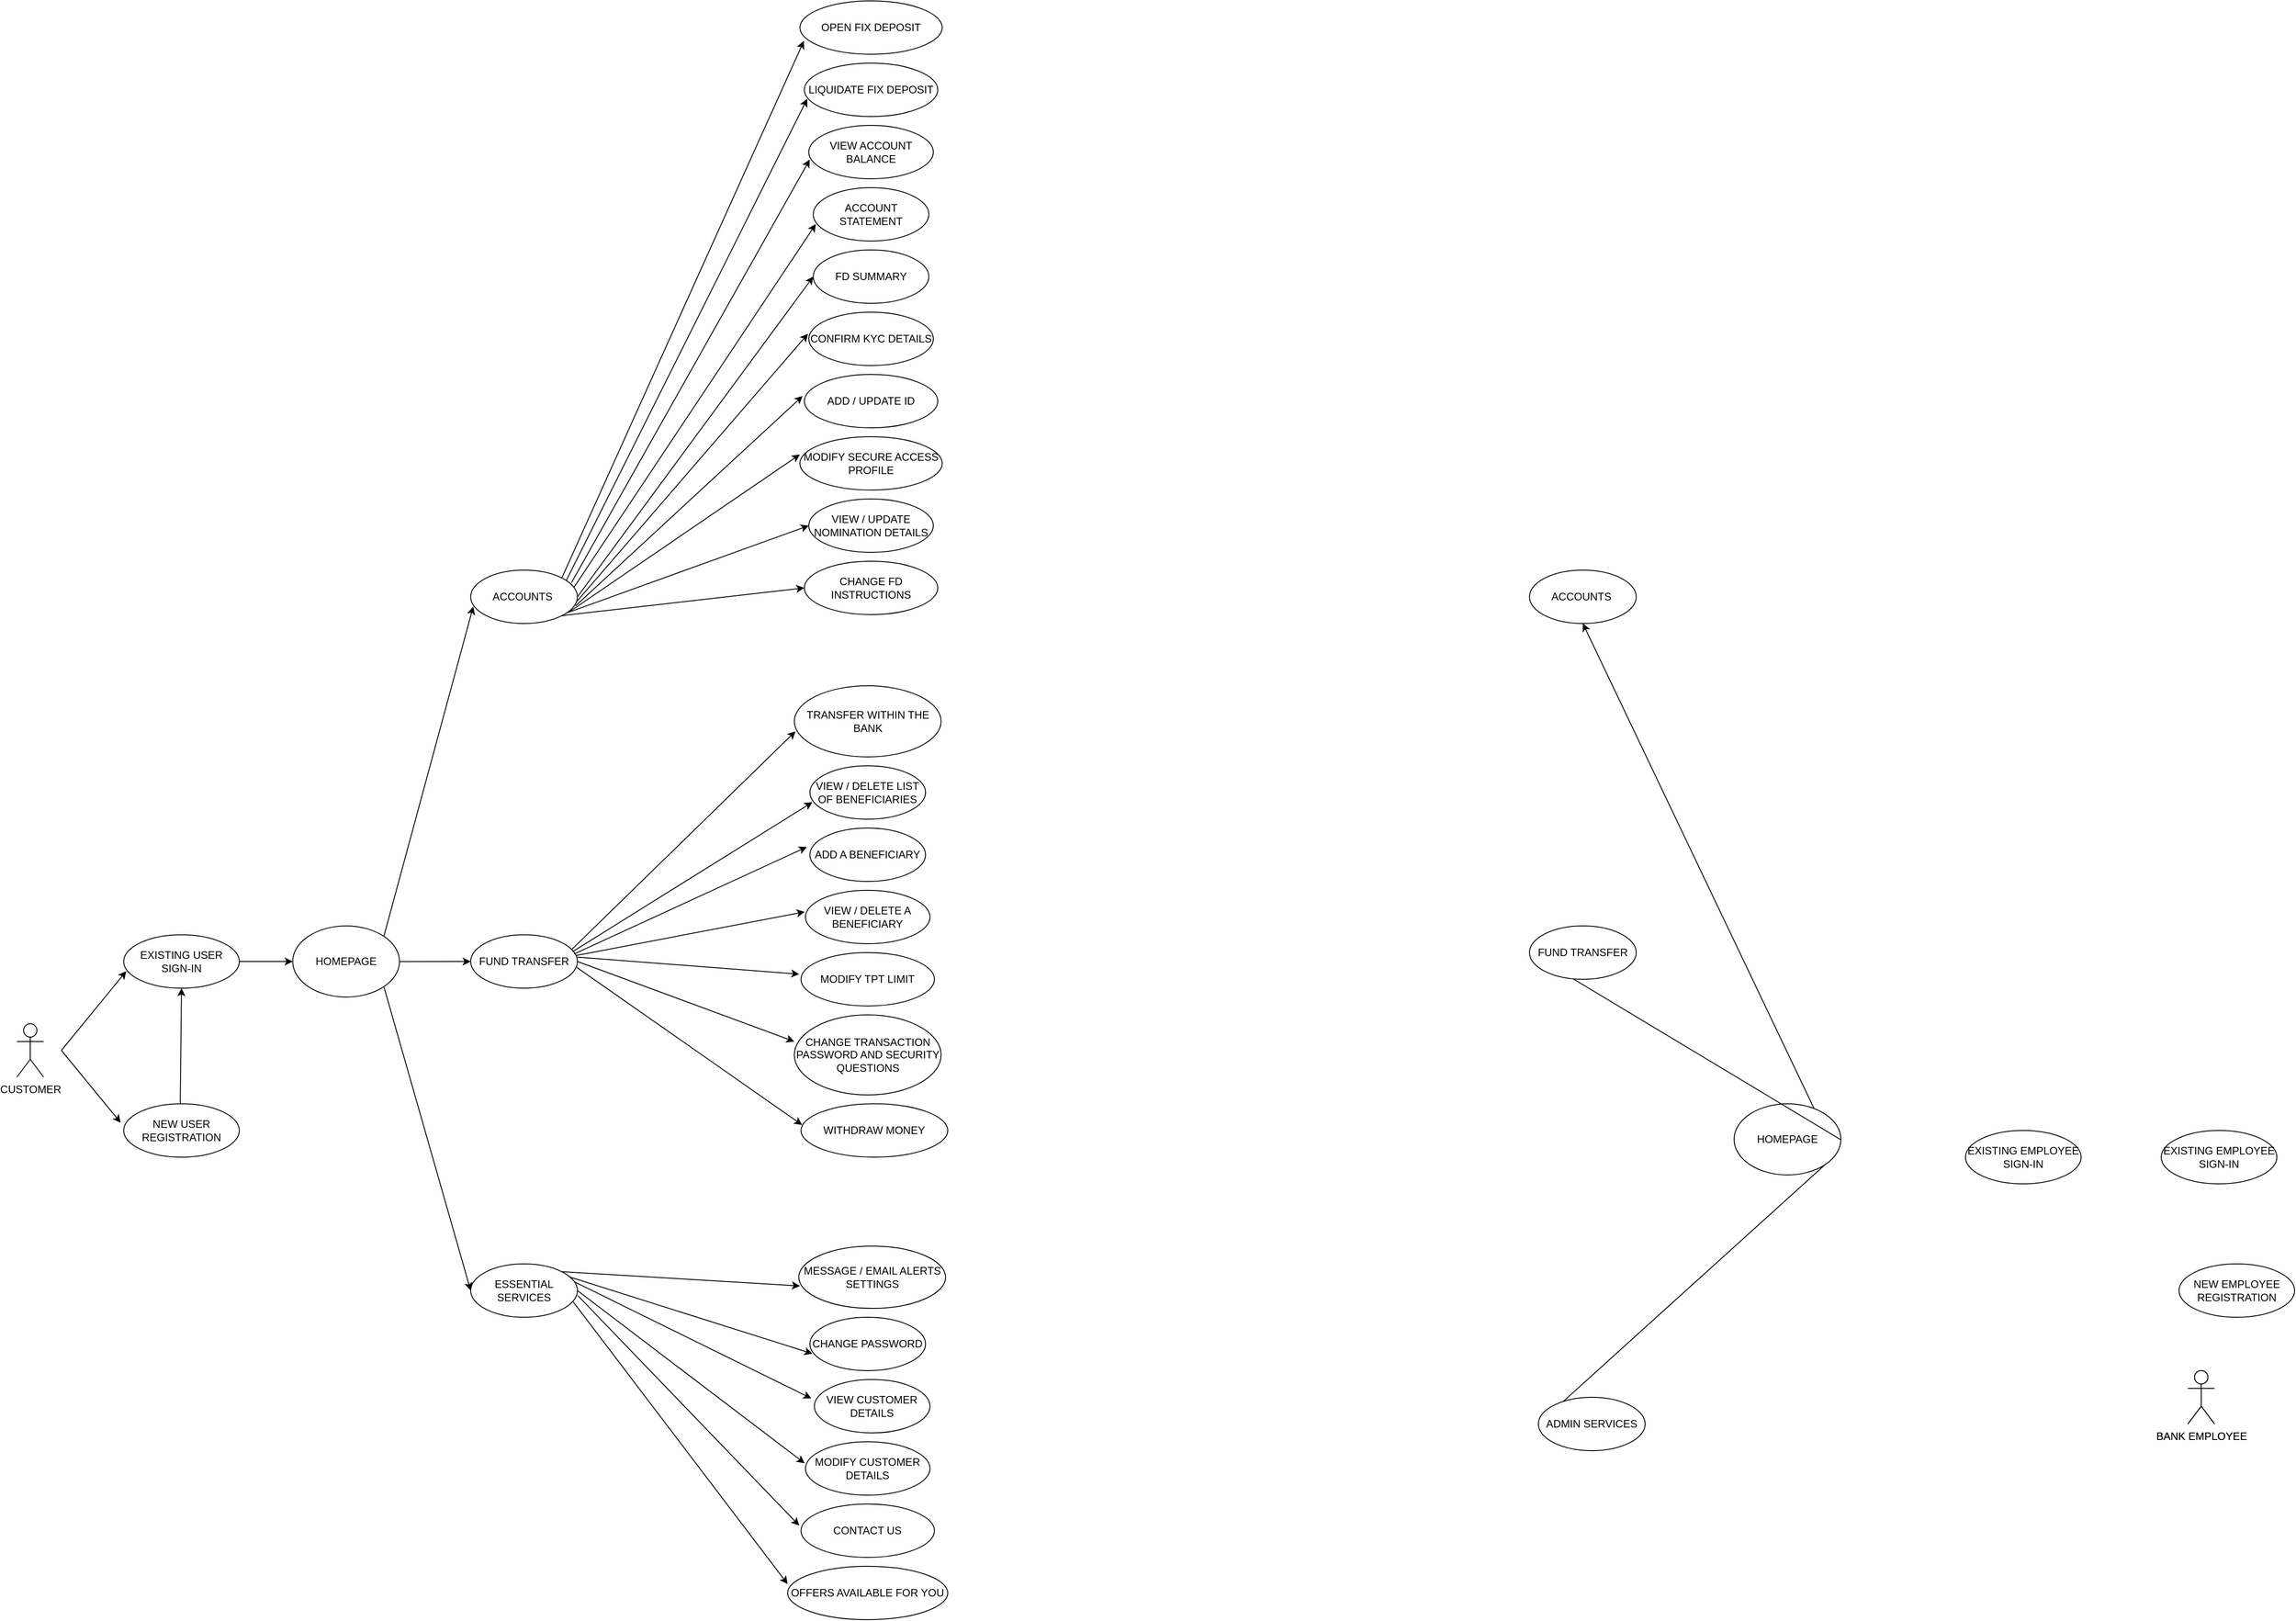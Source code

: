 <mxfile version="22.0.4" type="device">
  <diagram name="Page-1" id="q0aN9C3ZCvXhXREPQR7S">
    <mxGraphModel dx="2726" dy="2543" grid="1" gridSize="10" guides="1" tooltips="1" connect="1" arrows="1" fold="1" page="0" pageScale="1" pageWidth="827" pageHeight="1169" math="0" shadow="0">
      <root>
        <mxCell id="0" />
        <mxCell id="1" parent="0" />
        <mxCell id="X623mI5D7pwIxlIXd98o-2" value="CUSTOMER" style="shape=umlActor;verticalLabelPosition=bottom;verticalAlign=top;html=1;outlineConnect=0;" parent="1" vertex="1">
          <mxGeometry x="40" y="360" width="30" height="60" as="geometry" />
        </mxCell>
        <mxCell id="X623mI5D7pwIxlIXd98o-8" value="NEW USER REGISTRATION" style="ellipse;whiteSpace=wrap;html=1;" parent="1" vertex="1">
          <mxGeometry x="160" y="450" width="130" height="60" as="geometry" />
        </mxCell>
        <mxCell id="X623mI5D7pwIxlIXd98o-9" value="EXISTING USER SIGN-IN" style="ellipse;whiteSpace=wrap;html=1;" parent="1" vertex="1">
          <mxGeometry x="160" y="260" width="130" height="60" as="geometry" />
        </mxCell>
        <mxCell id="X623mI5D7pwIxlIXd98o-13" value="" style="endArrow=classic;html=1;rounded=0;entryX=-0.026;entryY=0.354;entryDx=0;entryDy=0;entryPerimeter=0;" parent="1" target="X623mI5D7pwIxlIXd98o-8" edge="1">
          <mxGeometry width="50" height="50" relative="1" as="geometry">
            <mxPoint x="90" y="390" as="sourcePoint" />
            <mxPoint x="510" y="340" as="targetPoint" />
          </mxGeometry>
        </mxCell>
        <mxCell id="X623mI5D7pwIxlIXd98o-26" value="" style="endArrow=classic;html=1;rounded=0;entryX=0.022;entryY=0.682;entryDx=0;entryDy=0;entryPerimeter=0;" parent="1" target="X623mI5D7pwIxlIXd98o-9" edge="1">
          <mxGeometry width="50" height="50" relative="1" as="geometry">
            <mxPoint x="90" y="390" as="sourcePoint" />
            <mxPoint x="610" y="320" as="targetPoint" />
          </mxGeometry>
        </mxCell>
        <mxCell id="X623mI5D7pwIxlIXd98o-43" value="" style="endArrow=classic;html=1;rounded=0;exitX=0.489;exitY=-0.01;exitDx=0;exitDy=0;entryX=0.5;entryY=1;entryDx=0;entryDy=0;exitPerimeter=0;" parent="1" source="X623mI5D7pwIxlIXd98o-8" target="X623mI5D7pwIxlIXd98o-9" edge="1">
          <mxGeometry width="50" height="50" relative="1" as="geometry">
            <mxPoint x="277.14" y="438.8" as="sourcePoint" />
            <mxPoint x="272.85" y="350.0" as="targetPoint" />
          </mxGeometry>
        </mxCell>
        <mxCell id="X623mI5D7pwIxlIXd98o-45" value="" style="endArrow=classic;html=1;rounded=0;exitX=1;exitY=0.5;exitDx=0;exitDy=0;entryX=0;entryY=0.5;entryDx=0;entryDy=0;" parent="1" source="X623mI5D7pwIxlIXd98o-9" target="X623mI5D7pwIxlIXd98o-46" edge="1">
          <mxGeometry width="50" height="50" relative="1" as="geometry">
            <mxPoint x="410" y="340" as="sourcePoint" />
            <mxPoint x="410" y="320" as="targetPoint" />
          </mxGeometry>
        </mxCell>
        <mxCell id="X623mI5D7pwIxlIXd98o-46" value="HOMEPAGE" style="ellipse;whiteSpace=wrap;html=1;" parent="1" vertex="1">
          <mxGeometry x="350" y="250" width="120" height="80" as="geometry" />
        </mxCell>
        <mxCell id="X623mI5D7pwIxlIXd98o-48" value="" style="endArrow=classic;html=1;rounded=0;entryX=0;entryY=0.5;entryDx=0;entryDy=0;exitX=1;exitY=1;exitDx=0;exitDy=0;" parent="1" source="X623mI5D7pwIxlIXd98o-46" target="X623mI5D7pwIxlIXd98o-53" edge="1">
          <mxGeometry width="50" height="50" relative="1" as="geometry">
            <mxPoint x="530" y="320" as="sourcePoint" />
            <mxPoint x="660" y="380" as="targetPoint" />
          </mxGeometry>
        </mxCell>
        <mxCell id="X623mI5D7pwIxlIXd98o-49" value="" style="endArrow=classic;html=1;rounded=0;exitX=0.996;exitY=0.502;exitDx=0;exitDy=0;exitPerimeter=0;entryX=0;entryY=0.5;entryDx=0;entryDy=0;" parent="1" source="X623mI5D7pwIxlIXd98o-46" target="X623mI5D7pwIxlIXd98o-54" edge="1">
          <mxGeometry width="50" height="50" relative="1" as="geometry">
            <mxPoint x="530" y="310" as="sourcePoint" />
            <mxPoint x="510" y="250" as="targetPoint" />
          </mxGeometry>
        </mxCell>
        <mxCell id="X623mI5D7pwIxlIXd98o-50" value="" style="endArrow=classic;html=1;rounded=0;entryX=0.024;entryY=0.683;entryDx=0;entryDy=0;entryPerimeter=0;exitX=1;exitY=0;exitDx=0;exitDy=0;" parent="1" source="X623mI5D7pwIxlIXd98o-46" target="X623mI5D7pwIxlIXd98o-51" edge="1">
          <mxGeometry width="50" height="50" relative="1" as="geometry">
            <mxPoint x="530" y="320" as="sourcePoint" />
            <mxPoint x="650" y="230" as="targetPoint" />
          </mxGeometry>
        </mxCell>
        <mxCell id="X623mI5D7pwIxlIXd98o-51" value="ACCOUNTS&amp;nbsp;" style="ellipse;whiteSpace=wrap;html=1;" parent="1" vertex="1">
          <mxGeometry x="550" y="-150" width="120" height="60" as="geometry" />
        </mxCell>
        <mxCell id="X623mI5D7pwIxlIXd98o-53" value="ESSENTIAL SERVICES" style="ellipse;whiteSpace=wrap;html=1;" parent="1" vertex="1">
          <mxGeometry x="550" y="630" width="120" height="60" as="geometry" />
        </mxCell>
        <mxCell id="X623mI5D7pwIxlIXd98o-54" value="FUND TRANSFER" style="ellipse;whiteSpace=wrap;html=1;" parent="1" vertex="1">
          <mxGeometry x="550" y="260" width="120" height="60" as="geometry" />
        </mxCell>
        <mxCell id="huo22DJVQxyHxbWJbVEM-2" value="VIEW ACCOUNT BALANCE" style="ellipse;whiteSpace=wrap;html=1;" parent="1" vertex="1">
          <mxGeometry x="930" y="-650" width="140" height="60" as="geometry" />
        </mxCell>
        <mxCell id="huo22DJVQxyHxbWJbVEM-3" value="CONFIRM KYC DETAILS" style="ellipse;whiteSpace=wrap;html=1;" parent="1" vertex="1">
          <mxGeometry x="930" y="-440" width="140" height="60" as="geometry" />
        </mxCell>
        <mxCell id="huo22DJVQxyHxbWJbVEM-4" value="FD SUMMARY" style="ellipse;whiteSpace=wrap;html=1;" parent="1" vertex="1">
          <mxGeometry x="935" y="-510" width="130" height="60" as="geometry" />
        </mxCell>
        <mxCell id="huo22DJVQxyHxbWJbVEM-5" value="ACCOUNT STATEMENT" style="ellipse;whiteSpace=wrap;html=1;" parent="1" vertex="1">
          <mxGeometry x="935" y="-580" width="130" height="60" as="geometry" />
        </mxCell>
        <mxCell id="huo22DJVQxyHxbWJbVEM-6" value="" style="endArrow=classic;html=1;rounded=0;entryX=0.028;entryY=0.751;entryDx=0;entryDy=0;entryPerimeter=0;exitX=1;exitY=0;exitDx=0;exitDy=0;" parent="1" source="X623mI5D7pwIxlIXd98o-51" target="huo22DJVQxyHxbWJbVEM-11" edge="1">
          <mxGeometry width="50" height="50" relative="1" as="geometry">
            <mxPoint x="930" y="-90" as="sourcePoint" />
            <mxPoint x="1290" y="-50" as="targetPoint" />
          </mxGeometry>
        </mxCell>
        <mxCell id="huo22DJVQxyHxbWJbVEM-7" value="" style="endArrow=classic;html=1;rounded=0;entryX=0.022;entryY=0.668;entryDx=0;entryDy=0;entryPerimeter=0;exitX=0.896;exitY=0.193;exitDx=0;exitDy=0;exitPerimeter=0;" parent="1" source="X623mI5D7pwIxlIXd98o-51" target="huo22DJVQxyHxbWJbVEM-12" edge="1">
          <mxGeometry width="50" height="50" relative="1" as="geometry">
            <mxPoint x="770" y="50" as="sourcePoint" />
            <mxPoint x="1070" y="-110" as="targetPoint" />
          </mxGeometry>
        </mxCell>
        <mxCell id="huo22DJVQxyHxbWJbVEM-8" value="" style="endArrow=classic;html=1;rounded=0;entryX=0;entryY=0.5;entryDx=0;entryDy=0;exitX=1;exitY=0.5;exitDx=0;exitDy=0;" parent="1" target="huo22DJVQxyHxbWJbVEM-4" edge="1" source="X623mI5D7pwIxlIXd98o-51">
          <mxGeometry width="50" height="50" relative="1" as="geometry">
            <mxPoint x="760" y="70" as="sourcePoint" />
            <mxPoint x="1280" y="-150" as="targetPoint" />
          </mxGeometry>
        </mxCell>
        <mxCell id="huo22DJVQxyHxbWJbVEM-9" value="" style="endArrow=classic;html=1;rounded=0;entryX=-0.006;entryY=0.404;entryDx=0;entryDy=0;entryPerimeter=0;exitX=0.995;exitY=0.585;exitDx=0;exitDy=0;exitPerimeter=0;" parent="1" source="X623mI5D7pwIxlIXd98o-51" target="huo22DJVQxyHxbWJbVEM-3" edge="1">
          <mxGeometry width="50" height="50" relative="1" as="geometry">
            <mxPoint x="930" y="-90" as="sourcePoint" />
            <mxPoint x="1280" y="-150" as="targetPoint" />
          </mxGeometry>
        </mxCell>
        <mxCell id="huo22DJVQxyHxbWJbVEM-10" value="VIEW / UPDATE NOMINATION DETAILS" style="ellipse;whiteSpace=wrap;html=1;" parent="1" vertex="1">
          <mxGeometry x="930" y="-230" width="140" height="60" as="geometry" />
        </mxCell>
        <mxCell id="huo22DJVQxyHxbWJbVEM-11" value="OPEN FIX DEPOSIT" style="ellipse;whiteSpace=wrap;html=1;" parent="1" vertex="1">
          <mxGeometry x="920" y="-790" width="160" height="60" as="geometry" />
        </mxCell>
        <mxCell id="huo22DJVQxyHxbWJbVEM-12" value="LIQUIDATE FIX DEPOSIT" style="ellipse;whiteSpace=wrap;html=1;" parent="1" vertex="1">
          <mxGeometry x="925" y="-720" width="150" height="60" as="geometry" />
        </mxCell>
        <mxCell id="huo22DJVQxyHxbWJbVEM-13" value="MODIFY SECURE ACCESS PROFILE" style="ellipse;whiteSpace=wrap;html=1;" parent="1" vertex="1">
          <mxGeometry x="920" y="-300" width="160" height="60" as="geometry" />
        </mxCell>
        <mxCell id="huo22DJVQxyHxbWJbVEM-14" value="ADD / UPDATE ID" style="ellipse;whiteSpace=wrap;html=1;" parent="1" vertex="1">
          <mxGeometry x="925" y="-370" width="150" height="60" as="geometry" />
        </mxCell>
        <mxCell id="huo22DJVQxyHxbWJbVEM-15" value="CHANGE FD INSTRUCTIONS" style="ellipse;whiteSpace=wrap;html=1;" parent="1" vertex="1">
          <mxGeometry x="925" y="-160" width="150" height="60" as="geometry" />
        </mxCell>
        <mxCell id="huo22DJVQxyHxbWJbVEM-16" value="" style="endArrow=classic;html=1;rounded=0;entryX=0.008;entryY=0.64;entryDx=0;entryDy=0;entryPerimeter=0;exitX=0.945;exitY=0.232;exitDx=0;exitDy=0;exitPerimeter=0;" parent="1" source="X623mI5D7pwIxlIXd98o-51" target="huo22DJVQxyHxbWJbVEM-2" edge="1">
          <mxGeometry width="50" height="50" relative="1" as="geometry">
            <mxPoint x="760" y="60" as="sourcePoint" />
            <mxPoint x="1370" y="-180" as="targetPoint" />
          </mxGeometry>
        </mxCell>
        <mxCell id="huo22DJVQxyHxbWJbVEM-17" value="" style="endArrow=classic;html=1;rounded=0;entryX=0.022;entryY=0.682;entryDx=0;entryDy=0;entryPerimeter=0;exitX=0.965;exitY=0.33;exitDx=0;exitDy=0;exitPerimeter=0;" parent="1" source="X623mI5D7pwIxlIXd98o-51" target="huo22DJVQxyHxbWJbVEM-5" edge="1">
          <mxGeometry width="50" height="50" relative="1" as="geometry">
            <mxPoint x="760" y="60" as="sourcePoint" />
            <mxPoint x="1380" y="-170" as="targetPoint" />
          </mxGeometry>
        </mxCell>
        <mxCell id="huo22DJVQxyHxbWJbVEM-18" value="" style="endArrow=classic;html=1;rounded=0;entryX=-0.013;entryY=0.404;entryDx=0;entryDy=0;entryPerimeter=0;exitX=0.983;exitY=0.668;exitDx=0;exitDy=0;exitPerimeter=0;" parent="1" source="X623mI5D7pwIxlIXd98o-51" target="huo22DJVQxyHxbWJbVEM-14" edge="1">
          <mxGeometry width="50" height="50" relative="1" as="geometry">
            <mxPoint x="930" y="-90" as="sourcePoint" />
            <mxPoint x="1390" y="-160" as="targetPoint" />
          </mxGeometry>
        </mxCell>
        <mxCell id="huo22DJVQxyHxbWJbVEM-19" value="" style="endArrow=classic;html=1;rounded=0;entryX=0;entryY=0.333;entryDx=0;entryDy=0;entryPerimeter=0;exitX=0.929;exitY=0.775;exitDx=0;exitDy=0;exitPerimeter=0;" parent="1" source="X623mI5D7pwIxlIXd98o-51" target="huo22DJVQxyHxbWJbVEM-13" edge="1">
          <mxGeometry width="50" height="50" relative="1" as="geometry">
            <mxPoint x="930" y="-90" as="sourcePoint" />
            <mxPoint x="1240" y="130" as="targetPoint" />
          </mxGeometry>
        </mxCell>
        <mxCell id="huo22DJVQxyHxbWJbVEM-20" value="" style="endArrow=classic;html=1;rounded=0;entryX=0;entryY=0.5;entryDx=0;entryDy=0;exitX=0.905;exitY=0.799;exitDx=0;exitDy=0;exitPerimeter=0;" parent="1" source="X623mI5D7pwIxlIXd98o-51" target="huo22DJVQxyHxbWJbVEM-10" edge="1">
          <mxGeometry width="50" height="50" relative="1" as="geometry">
            <mxPoint x="930" y="-90" as="sourcePoint" />
            <mxPoint x="1380" y="130" as="targetPoint" />
          </mxGeometry>
        </mxCell>
        <mxCell id="huo22DJVQxyHxbWJbVEM-22" value="" style="endArrow=classic;html=1;rounded=0;entryX=0;entryY=0.5;entryDx=0;entryDy=0;exitX=1;exitY=1;exitDx=0;exitDy=0;" parent="1" source="X623mI5D7pwIxlIXd98o-51" target="huo22DJVQxyHxbWJbVEM-15" edge="1">
          <mxGeometry width="50" height="50" relative="1" as="geometry">
            <mxPoint x="930" y="-90" as="sourcePoint" />
            <mxPoint x="1380" y="190" as="targetPoint" />
          </mxGeometry>
        </mxCell>
        <mxCell id="nYgkPJzoESxwYxAbSFau-1" value="MESSAGE / EMAIL ALERTS SETTINGS" style="ellipse;whiteSpace=wrap;html=1;" vertex="1" parent="1">
          <mxGeometry x="918.75" y="610" width="165" height="70" as="geometry" />
        </mxCell>
        <mxCell id="nYgkPJzoESxwYxAbSFau-2" value="MODIFY CUSTOMER DETAILS" style="ellipse;whiteSpace=wrap;html=1;" vertex="1" parent="1">
          <mxGeometry x="926.25" y="830" width="140" height="60" as="geometry" />
        </mxCell>
        <mxCell id="nYgkPJzoESxwYxAbSFau-3" value="VIEW CUSTOMER DETAILS" style="ellipse;whiteSpace=wrap;html=1;" vertex="1" parent="1">
          <mxGeometry x="936.25" y="760" width="130" height="60" as="geometry" />
        </mxCell>
        <mxCell id="nYgkPJzoESxwYxAbSFau-4" value="CHANGE PASSWORD" style="ellipse;whiteSpace=wrap;html=1;" vertex="1" parent="1">
          <mxGeometry x="931.25" y="690" width="130" height="60" as="geometry" />
        </mxCell>
        <mxCell id="nYgkPJzoESxwYxAbSFau-5" value="" style="endArrow=classic;html=1;rounded=0;entryX=-0.026;entryY=0.354;entryDx=0;entryDy=0;entryPerimeter=0;exitX=0.972;exitY=0.337;exitDx=0;exitDy=0;exitPerimeter=0;" edge="1" parent="1" target="nYgkPJzoESxwYxAbSFau-3" source="X623mI5D7pwIxlIXd98o-53">
          <mxGeometry width="50" height="50" relative="1" as="geometry">
            <mxPoint x="670" y="660" as="sourcePoint" />
            <mxPoint x="1020" y="600" as="targetPoint" />
          </mxGeometry>
        </mxCell>
        <mxCell id="nYgkPJzoESxwYxAbSFau-6" value="" style="endArrow=classic;html=1;rounded=0;entryX=-0.006;entryY=0.404;entryDx=0;entryDy=0;entryPerimeter=0;exitX=1;exitY=0.5;exitDx=0;exitDy=0;" edge="1" parent="1" target="nYgkPJzoESxwYxAbSFau-2" source="X623mI5D7pwIxlIXd98o-53">
          <mxGeometry width="50" height="50" relative="1" as="geometry">
            <mxPoint x="710" y="660" as="sourcePoint" />
            <mxPoint x="1020" y="600" as="targetPoint" />
          </mxGeometry>
        </mxCell>
        <mxCell id="nYgkPJzoESxwYxAbSFau-7" value="OFFERS AVAILABLE FOR YOU" style="ellipse;whiteSpace=wrap;html=1;" vertex="1" parent="1">
          <mxGeometry x="906.25" y="970" width="180" height="60" as="geometry" />
        </mxCell>
        <mxCell id="nYgkPJzoESxwYxAbSFau-8" value="CONTACT US" style="ellipse;whiteSpace=wrap;html=1;" vertex="1" parent="1">
          <mxGeometry x="921.25" y="900" width="150" height="60" as="geometry" />
        </mxCell>
        <mxCell id="nYgkPJzoESxwYxAbSFau-9" value="" style="endArrow=classic;html=1;rounded=0;entryX=0.008;entryY=0.64;entryDx=0;entryDy=0;entryPerimeter=0;exitX=1;exitY=0;exitDx=0;exitDy=0;" edge="1" parent="1" target="nYgkPJzoESxwYxAbSFau-1" source="X623mI5D7pwIxlIXd98o-53">
          <mxGeometry width="50" height="50" relative="1" as="geometry">
            <mxPoint x="670" y="660" as="sourcePoint" />
            <mxPoint x="1110" y="570" as="targetPoint" />
          </mxGeometry>
        </mxCell>
        <mxCell id="nYgkPJzoESxwYxAbSFau-10" value="" style="endArrow=classic;html=1;rounded=0;entryX=0.022;entryY=0.682;entryDx=0;entryDy=0;entryPerimeter=0;exitX=0.918;exitY=0.24;exitDx=0;exitDy=0;exitPerimeter=0;" edge="1" parent="1" target="nYgkPJzoESxwYxAbSFau-4" source="X623mI5D7pwIxlIXd98o-53">
          <mxGeometry width="50" height="50" relative="1" as="geometry">
            <mxPoint x="670" y="660" as="sourcePoint" />
            <mxPoint x="1120" y="580" as="targetPoint" />
          </mxGeometry>
        </mxCell>
        <mxCell id="nYgkPJzoESxwYxAbSFau-11" value="" style="endArrow=classic;html=1;rounded=0;entryX=-0.013;entryY=0.404;entryDx=0;entryDy=0;entryPerimeter=0;exitX=1.004;exitY=0.595;exitDx=0;exitDy=0;exitPerimeter=0;" edge="1" parent="1" target="nYgkPJzoESxwYxAbSFau-8" source="X623mI5D7pwIxlIXd98o-53">
          <mxGeometry width="50" height="50" relative="1" as="geometry">
            <mxPoint x="670" y="660" as="sourcePoint" />
            <mxPoint x="1130" y="590" as="targetPoint" />
          </mxGeometry>
        </mxCell>
        <mxCell id="nYgkPJzoESxwYxAbSFau-12" value="" style="endArrow=classic;html=1;rounded=0;entryX=0;entryY=0.333;entryDx=0;entryDy=0;entryPerimeter=0;exitX=0.961;exitY=0.713;exitDx=0;exitDy=0;exitPerimeter=0;" edge="1" parent="1" target="nYgkPJzoESxwYxAbSFau-7" source="X623mI5D7pwIxlIXd98o-53">
          <mxGeometry width="50" height="50" relative="1" as="geometry">
            <mxPoint x="670" y="660" as="sourcePoint" />
            <mxPoint x="980" y="880" as="targetPoint" />
          </mxGeometry>
        </mxCell>
        <mxCell id="nYgkPJzoESxwYxAbSFau-27" value="TRANSFER WITHIN THE BANK" style="ellipse;whiteSpace=wrap;html=1;" vertex="1" parent="1">
          <mxGeometry x="913.75" y="-20" width="165" height="80" as="geometry" />
        </mxCell>
        <mxCell id="nYgkPJzoESxwYxAbSFau-28" value="VIEW / DELETE A BENEFICIARY" style="ellipse;whiteSpace=wrap;html=1;" vertex="1" parent="1">
          <mxGeometry x="926.25" y="210" width="140" height="60" as="geometry" />
        </mxCell>
        <mxCell id="nYgkPJzoESxwYxAbSFau-29" value="ADD A BENEFICIARY" style="ellipse;whiteSpace=wrap;html=1;" vertex="1" parent="1">
          <mxGeometry x="931.25" y="140" width="130" height="60" as="geometry" />
        </mxCell>
        <mxCell id="nYgkPJzoESxwYxAbSFau-30" value="VIEW / DELETE LIST OF BENEFICIARIES" style="ellipse;whiteSpace=wrap;html=1;" vertex="1" parent="1">
          <mxGeometry x="931.25" y="70" width="130" height="60" as="geometry" />
        </mxCell>
        <mxCell id="nYgkPJzoESxwYxAbSFau-31" value="" style="endArrow=classic;html=1;rounded=0;entryX=-0.026;entryY=0.354;entryDx=0;entryDy=0;entryPerimeter=0;exitX=0.969;exitY=0.359;exitDx=0;exitDy=0;exitPerimeter=0;" edge="1" parent="1" target="nYgkPJzoESxwYxAbSFau-29" source="X623mI5D7pwIxlIXd98o-54">
          <mxGeometry width="50" height="50" relative="1" as="geometry">
            <mxPoint x="670" y="280" as="sourcePoint" />
            <mxPoint x="1020" y="220" as="targetPoint" />
          </mxGeometry>
        </mxCell>
        <mxCell id="nYgkPJzoESxwYxAbSFau-32" value="" style="endArrow=classic;html=1;rounded=0;entryX=-0.006;entryY=0.404;entryDx=0;entryDy=0;entryPerimeter=0;exitX=0.984;exitY=0.389;exitDx=0;exitDy=0;exitPerimeter=0;" edge="1" parent="1" target="nYgkPJzoESxwYxAbSFau-28" source="X623mI5D7pwIxlIXd98o-54">
          <mxGeometry width="50" height="50" relative="1" as="geometry">
            <mxPoint x="670" y="280" as="sourcePoint" />
            <mxPoint x="1020" y="220" as="targetPoint" />
          </mxGeometry>
        </mxCell>
        <mxCell id="nYgkPJzoESxwYxAbSFau-33" value="CHANGE TRANSACTION PASSWORD AND SECURITY QUESTIONS" style="ellipse;whiteSpace=wrap;html=1;" vertex="1" parent="1">
          <mxGeometry x="913.75" y="350" width="165" height="90" as="geometry" />
        </mxCell>
        <mxCell id="nYgkPJzoESxwYxAbSFau-34" value="MODIFY TPT LIMIT" style="ellipse;whiteSpace=wrap;html=1;" vertex="1" parent="1">
          <mxGeometry x="921.25" y="280" width="150" height="60" as="geometry" />
        </mxCell>
        <mxCell id="nYgkPJzoESxwYxAbSFau-35" value="" style="endArrow=classic;html=1;rounded=0;entryX=0.008;entryY=0.64;entryDx=0;entryDy=0;entryPerimeter=0;exitX=0.947;exitY=0.274;exitDx=0;exitDy=0;exitPerimeter=0;" edge="1" parent="1" target="nYgkPJzoESxwYxAbSFau-27" source="X623mI5D7pwIxlIXd98o-54">
          <mxGeometry width="50" height="50" relative="1" as="geometry">
            <mxPoint x="670" y="280" as="sourcePoint" />
            <mxPoint x="1110" y="190" as="targetPoint" />
          </mxGeometry>
        </mxCell>
        <mxCell id="nYgkPJzoESxwYxAbSFau-36" value="" style="endArrow=classic;html=1;rounded=0;entryX=0.022;entryY=0.682;entryDx=0;entryDy=0;entryPerimeter=0;exitX=0.954;exitY=0.317;exitDx=0;exitDy=0;exitPerimeter=0;" edge="1" parent="1" target="nYgkPJzoESxwYxAbSFau-30" source="X623mI5D7pwIxlIXd98o-54">
          <mxGeometry width="50" height="50" relative="1" as="geometry">
            <mxPoint x="670" y="280" as="sourcePoint" />
            <mxPoint x="1120" y="200" as="targetPoint" />
          </mxGeometry>
        </mxCell>
        <mxCell id="nYgkPJzoESxwYxAbSFau-37" value="" style="endArrow=classic;html=1;rounded=0;entryX=-0.013;entryY=0.404;entryDx=0;entryDy=0;entryPerimeter=0;exitX=0.999;exitY=0.419;exitDx=0;exitDy=0;exitPerimeter=0;" edge="1" parent="1" target="nYgkPJzoESxwYxAbSFau-34" source="X623mI5D7pwIxlIXd98o-54">
          <mxGeometry width="50" height="50" relative="1" as="geometry">
            <mxPoint x="670" y="280" as="sourcePoint" />
            <mxPoint x="1130" y="210" as="targetPoint" />
          </mxGeometry>
        </mxCell>
        <mxCell id="nYgkPJzoESxwYxAbSFau-38" value="" style="endArrow=classic;html=1;rounded=0;entryX=0;entryY=0.333;entryDx=0;entryDy=0;entryPerimeter=0;exitX=1;exitY=0.5;exitDx=0;exitDy=0;" edge="1" parent="1" target="nYgkPJzoESxwYxAbSFau-33" source="X623mI5D7pwIxlIXd98o-54">
          <mxGeometry width="50" height="50" relative="1" as="geometry">
            <mxPoint x="670" y="280" as="sourcePoint" />
            <mxPoint x="980" y="500" as="targetPoint" />
          </mxGeometry>
        </mxCell>
        <mxCell id="nYgkPJzoESxwYxAbSFau-39" value="WITHDRAW MONEY" style="ellipse;whiteSpace=wrap;html=1;" vertex="1" parent="1">
          <mxGeometry x="921.25" y="450" width="165" height="60" as="geometry" />
        </mxCell>
        <mxCell id="nYgkPJzoESxwYxAbSFau-40" value="" style="endArrow=classic;html=1;rounded=0;entryX=0.008;entryY=0.397;entryDx=0;entryDy=0;entryPerimeter=0;exitX=0.994;exitY=0.611;exitDx=0;exitDy=0;exitPerimeter=0;" edge="1" parent="1" target="nYgkPJzoESxwYxAbSFau-39" source="X623mI5D7pwIxlIXd98o-54">
          <mxGeometry width="50" height="50" relative="1" as="geometry">
            <mxPoint x="680" y="290" as="sourcePoint" />
            <mxPoint x="1110" y="505" as="targetPoint" />
          </mxGeometry>
        </mxCell>
        <mxCell id="nYgkPJzoESxwYxAbSFau-46" value="BANK EMPLOYEE" style="shape=umlActor;verticalLabelPosition=bottom;verticalAlign=top;html=1;outlineConnect=0;" vertex="1" parent="1">
          <mxGeometry x="2480" y="750" width="30" height="60" as="geometry" />
        </mxCell>
        <mxCell id="nYgkPJzoESxwYxAbSFau-48" value="EXISTING EMPLOYEE SIGN-IN" style="ellipse;whiteSpace=wrap;html=1;" vertex="1" parent="1">
          <mxGeometry x="2450" y="480" width="130" height="60" as="geometry" />
        </mxCell>
        <mxCell id="nYgkPJzoESxwYxAbSFau-57" value="" style="endArrow=classic;html=1;rounded=0;exitX=1;exitY=0;exitDx=0;exitDy=0;entryX=0.5;entryY=1;entryDx=0;entryDy=0;" edge="1" parent="1" target="nYgkPJzoESxwYxAbSFau-73">
          <mxGeometry width="50" height="50" relative="1" as="geometry">
            <mxPoint x="2072.426" y="481.716" as="sourcePoint" />
            <mxPoint x="2213" y="411" as="targetPoint" />
          </mxGeometry>
        </mxCell>
        <mxCell id="nYgkPJzoESxwYxAbSFau-61" value="BANK EMPLOYEE" style="shape=umlActor;verticalLabelPosition=bottom;verticalAlign=top;html=1;outlineConnect=0;" vertex="1" parent="1">
          <mxGeometry x="2480" y="750" width="30" height="60" as="geometry" />
        </mxCell>
        <mxCell id="nYgkPJzoESxwYxAbSFau-62" value="NEW EMPLOYEE REGISTRATION" style="ellipse;whiteSpace=wrap;html=1;" vertex="1" parent="1">
          <mxGeometry x="2470" y="630" width="130" height="60" as="geometry" />
        </mxCell>
        <mxCell id="nYgkPJzoESxwYxAbSFau-63" value="EXISTING EMPLOYEE SIGN-IN" style="ellipse;whiteSpace=wrap;html=1;" vertex="1" parent="1">
          <mxGeometry x="2230" y="480" width="130" height="60" as="geometry" />
        </mxCell>
        <mxCell id="nYgkPJzoESxwYxAbSFau-69" value="HOMEPAGE" style="ellipse;whiteSpace=wrap;html=1;" vertex="1" parent="1">
          <mxGeometry x="1970" y="450" width="120" height="80" as="geometry" />
        </mxCell>
        <mxCell id="nYgkPJzoESxwYxAbSFau-70" value="" style="endArrow=classic;html=1;rounded=0;entryX=0;entryY=0.5;entryDx=0;entryDy=0;exitX=1;exitY=1;exitDx=0;exitDy=0;" edge="1" parent="1" source="nYgkPJzoESxwYxAbSFau-69" target="nYgkPJzoESxwYxAbSFau-74">
          <mxGeometry width="50" height="50" relative="1" as="geometry">
            <mxPoint x="2090" y="510" as="sourcePoint" />
            <mxPoint x="2220" y="570" as="targetPoint" />
          </mxGeometry>
        </mxCell>
        <mxCell id="nYgkPJzoESxwYxAbSFau-71" value="" style="endArrow=classic;html=1;rounded=0;exitX=0.996;exitY=0.502;exitDx=0;exitDy=0;exitPerimeter=0;entryX=0;entryY=0.5;entryDx=0;entryDy=0;" edge="1" parent="1" source="nYgkPJzoESxwYxAbSFau-69" target="nYgkPJzoESxwYxAbSFau-75">
          <mxGeometry width="50" height="50" relative="1" as="geometry">
            <mxPoint x="2090" y="500" as="sourcePoint" />
            <mxPoint x="2220" y="480" as="targetPoint" />
          </mxGeometry>
        </mxCell>
        <mxCell id="nYgkPJzoESxwYxAbSFau-73" value="ACCOUNTS&amp;nbsp;" style="ellipse;whiteSpace=wrap;html=1;" vertex="1" parent="1">
          <mxGeometry x="1740" y="-150" width="120" height="60" as="geometry" />
        </mxCell>
        <mxCell id="nYgkPJzoESxwYxAbSFau-74" value="ADMIN SERVICES" style="ellipse;whiteSpace=wrap;html=1;" vertex="1" parent="1">
          <mxGeometry x="1750" y="780" width="120" height="60" as="geometry" />
        </mxCell>
        <mxCell id="nYgkPJzoESxwYxAbSFau-75" value="FUND TRANSFER" style="ellipse;whiteSpace=wrap;html=1;" vertex="1" parent="1">
          <mxGeometry x="1740" y="250" width="120" height="60" as="geometry" />
        </mxCell>
      </root>
    </mxGraphModel>
  </diagram>
</mxfile>
